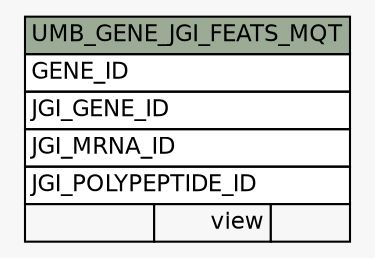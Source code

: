 // dot 2.38.0 on Windows 10 10.0
// SchemaSpy rev Unknown
digraph "UMB_GENE_JGI_FEATS_MQT" {
  graph [
    rankdir="RL"
    bgcolor="#f7f7f7"
    nodesep="0.18"
    ranksep="0.46"
    fontname="Helvetica"
    fontsize="11"
  ];
  node [
    fontname="Helvetica"
    fontsize="11"
    shape="plaintext"
  ];
  edge [
    arrowsize="0.8"
  ];
  "UMB_GENE_JGI_FEATS_MQT" [
    label=<
    <TABLE BORDER="0" CELLBORDER="1" CELLSPACING="0" BGCOLOR="#ffffff">
      <TR><TD COLSPAN="3" BGCOLOR="#9bab96" ALIGN="CENTER">UMB_GENE_JGI_FEATS_MQT</TD></TR>
      <TR><TD PORT="GENE_ID" COLSPAN="3" ALIGN="LEFT">GENE_ID</TD></TR>
      <TR><TD PORT="JGI_GENE_ID" COLSPAN="3" ALIGN="LEFT">JGI_GENE_ID</TD></TR>
      <TR><TD PORT="JGI_MRNA_ID" COLSPAN="3" ALIGN="LEFT">JGI_MRNA_ID</TD></TR>
      <TR><TD PORT="JGI_POLYPEPTIDE_ID" COLSPAN="3" ALIGN="LEFT">JGI_POLYPEPTIDE_ID</TD></TR>
      <TR><TD ALIGN="LEFT" BGCOLOR="#f7f7f7">  </TD><TD ALIGN="RIGHT" BGCOLOR="#f7f7f7">view</TD><TD ALIGN="RIGHT" BGCOLOR="#f7f7f7">  </TD></TR>
    </TABLE>>
    URL="tables/UMB_GENE_JGI_FEATS_MQT.html"
    tooltip="UMB_GENE_JGI_FEATS_MQT"
  ];
}

